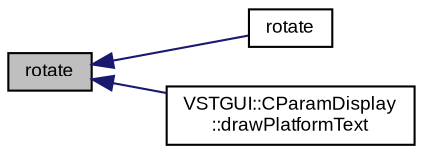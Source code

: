 digraph "rotate"
{
  bgcolor="transparent";
  edge [fontname="Arial",fontsize="9",labelfontname="Arial",labelfontsize="9"];
  node [fontname="Arial",fontsize="9",shape=record];
  rankdir="LR";
  Node1 [label="rotate",height=0.2,width=0.4,color="black", fillcolor="grey75", style="filled" fontcolor="black"];
  Node1 -> Node2 [dir="back",color="midnightblue",fontsize="9",style="solid",fontname="Arial"];
  Node2 [label="rotate",height=0.2,width=0.4,color="black",URL="$struct_v_s_t_g_u_i_1_1_c_graphics_transform.html#ac3297fa58a6dced09c5692c5fa0b2463"];
  Node1 -> Node3 [dir="back",color="midnightblue",fontsize="9",style="solid",fontname="Arial"];
  Node3 [label="VSTGUI::CParamDisplay\l::drawPlatformText",height=0.2,width=0.4,color="black",URL="$class_v_s_t_g_u_i_1_1_c_param_display.html#aca4ad9ea1bcf86e78c59c65dc8062b7f"];
}
